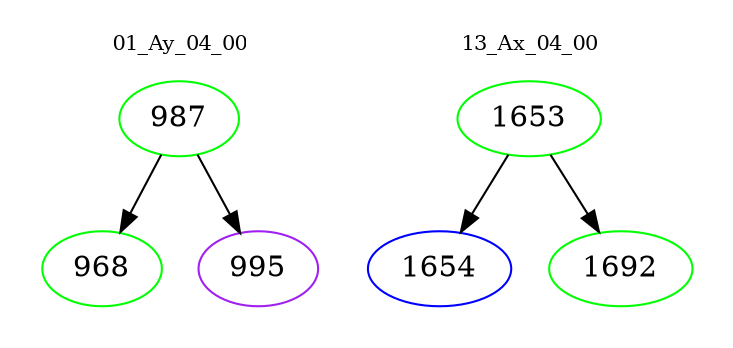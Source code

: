 digraph{
subgraph cluster_0 {
color = white
label = "01_Ay_04_00";
fontsize=10;
T0_987 [label="987", color="green"]
T0_987 -> T0_968 [color="black"]
T0_968 [label="968", color="green"]
T0_987 -> T0_995 [color="black"]
T0_995 [label="995", color="purple"]
}
subgraph cluster_1 {
color = white
label = "13_Ax_04_00";
fontsize=10;
T1_1653 [label="1653", color="green"]
T1_1653 -> T1_1654 [color="black"]
T1_1654 [label="1654", color="blue"]
T1_1653 -> T1_1692 [color="black"]
T1_1692 [label="1692", color="green"]
}
}
